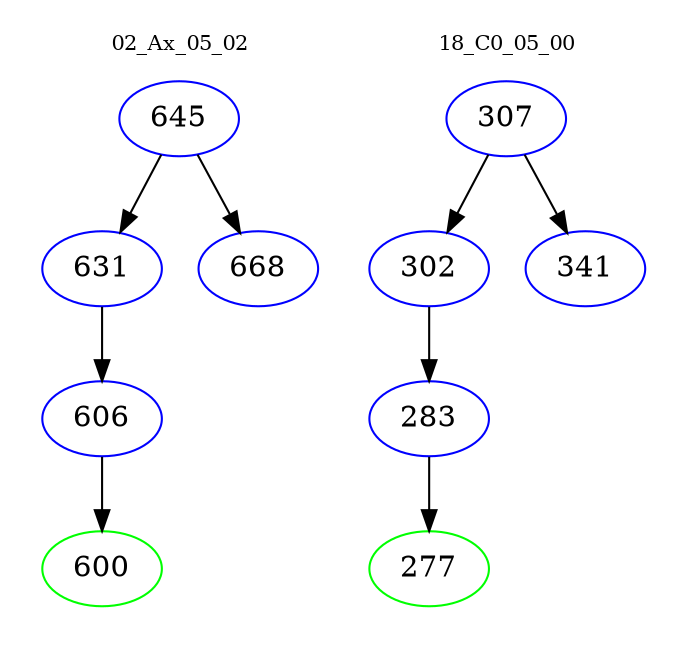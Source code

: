 digraph{
subgraph cluster_0 {
color = white
label = "02_Ax_05_02";
fontsize=10;
T0_645 [label="645", color="blue"]
T0_645 -> T0_631 [color="black"]
T0_631 [label="631", color="blue"]
T0_631 -> T0_606 [color="black"]
T0_606 [label="606", color="blue"]
T0_606 -> T0_600 [color="black"]
T0_600 [label="600", color="green"]
T0_645 -> T0_668 [color="black"]
T0_668 [label="668", color="blue"]
}
subgraph cluster_1 {
color = white
label = "18_C0_05_00";
fontsize=10;
T1_307 [label="307", color="blue"]
T1_307 -> T1_302 [color="black"]
T1_302 [label="302", color="blue"]
T1_302 -> T1_283 [color="black"]
T1_283 [label="283", color="blue"]
T1_283 -> T1_277 [color="black"]
T1_277 [label="277", color="green"]
T1_307 -> T1_341 [color="black"]
T1_341 [label="341", color="blue"]
}
}
